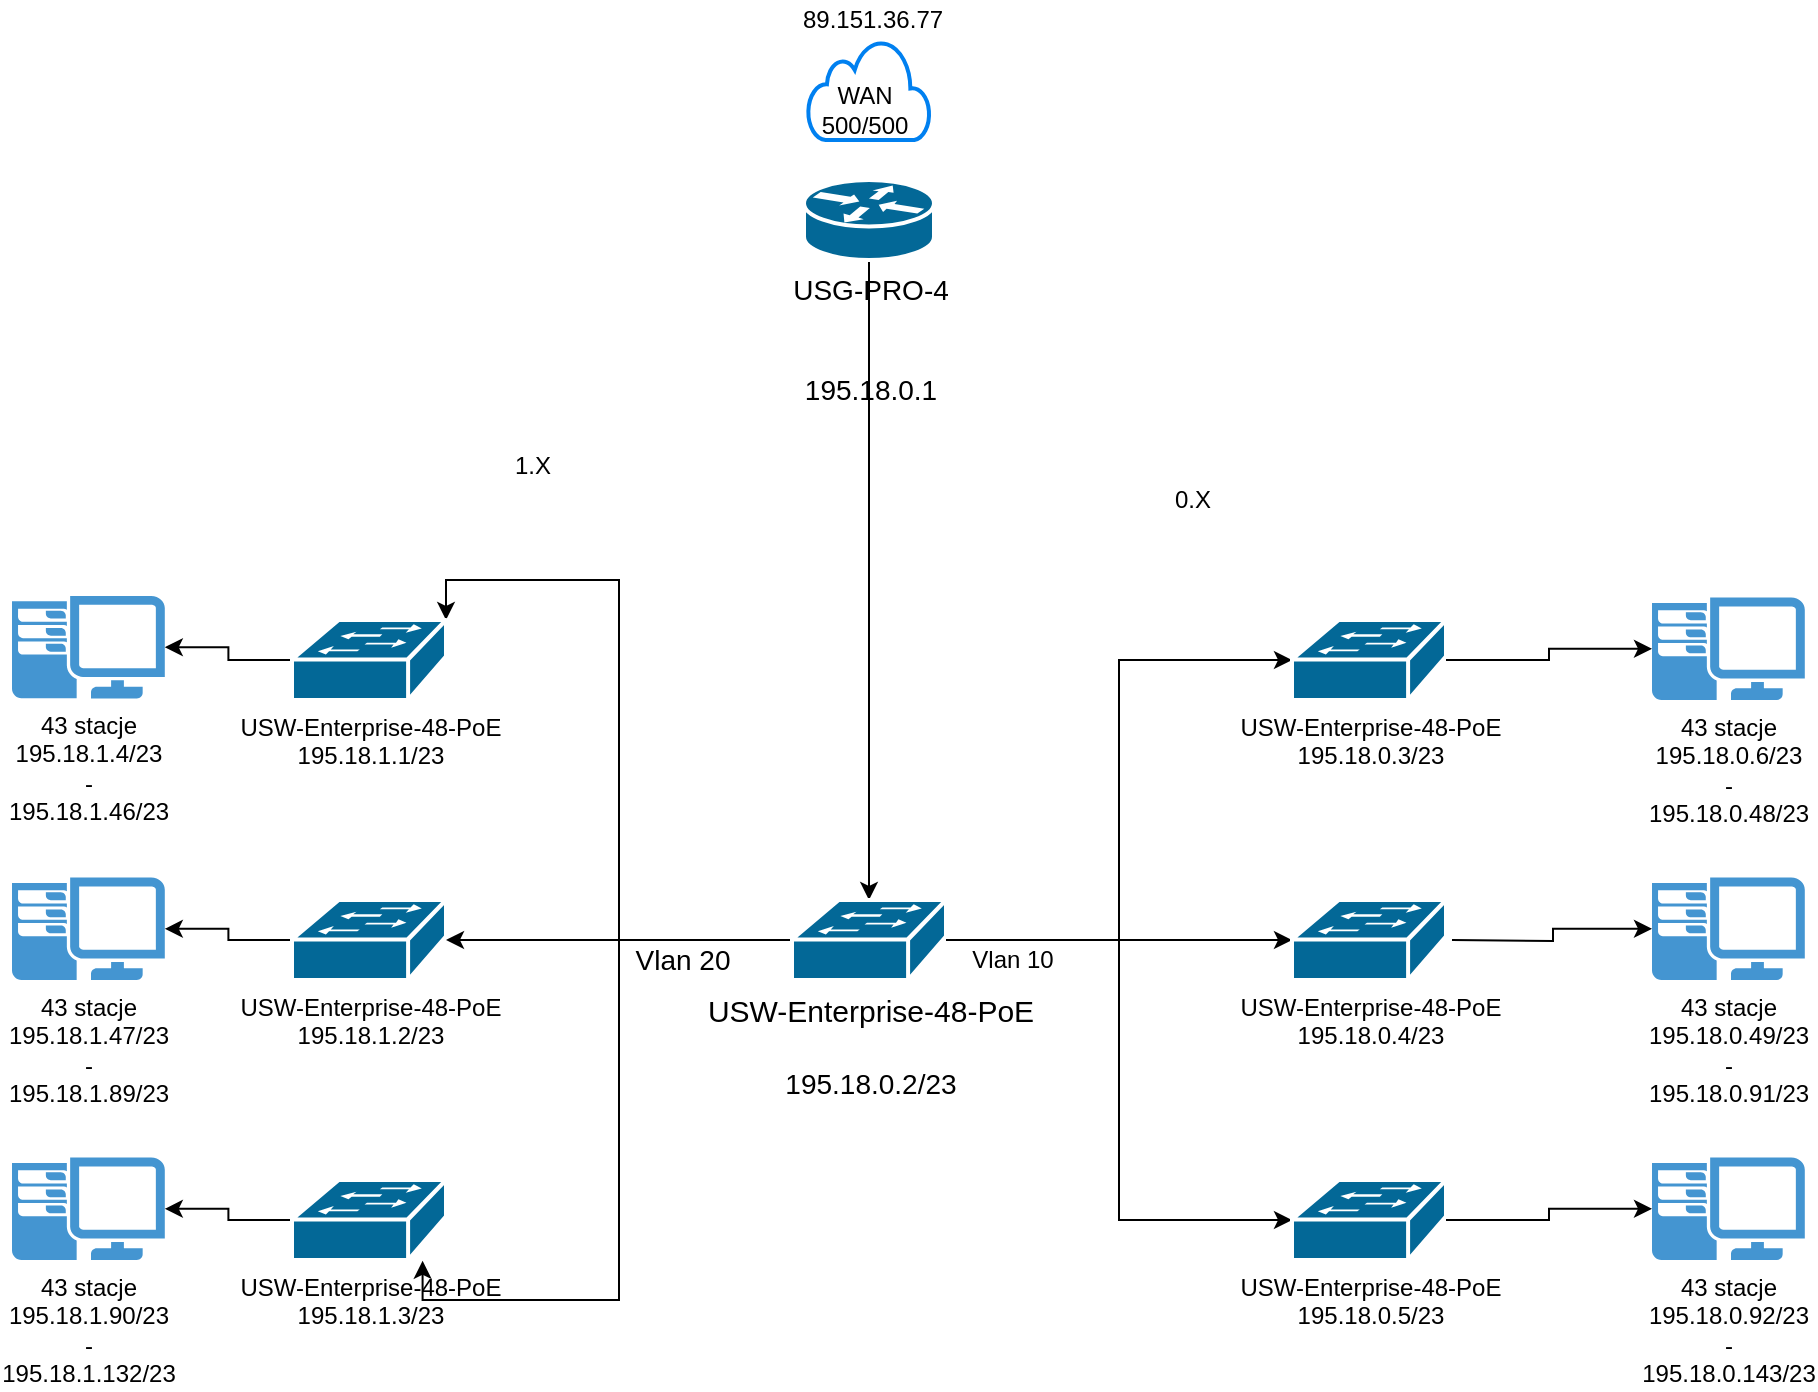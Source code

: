 <mxfile version="15.4.0" type="github">
  <diagram id="f6o2FOGRASFLj1vxCPKE" name="Page-1">
    <mxGraphModel dx="1422" dy="734" grid="1" gridSize="10" guides="1" tooltips="1" connect="1" arrows="1" fold="1" page="1" pageScale="1" pageWidth="827" pageHeight="1169" math="0" shadow="0">
      <root>
        <mxCell id="0" />
        <mxCell id="1" parent="0" />
        <mxCell id="o_KLARVnYL17PYb3-e0V-1" value="" style="html=1;verticalLabelPosition=bottom;align=center;labelBackgroundColor=#ffffff;verticalAlign=top;strokeWidth=2;strokeColor=#0080F0;shadow=0;dashed=0;shape=mxgraph.ios7.icons.cloud;" parent="1" vertex="1">
          <mxGeometry x="438" y="270" width="61" height="50" as="geometry" />
        </mxCell>
        <mxCell id="o_KLARVnYL17PYb3-e0V-2" value="&lt;div&gt;WAN&lt;/div&gt;&lt;div&gt;500/500&lt;/div&gt;" style="text;html=1;align=center;verticalAlign=middle;resizable=0;points=[];autosize=1;strokeColor=none;fillColor=none;" parent="1" vertex="1">
          <mxGeometry x="436" y="290" width="60" height="30" as="geometry" />
        </mxCell>
        <mxCell id="o_KLARVnYL17PYb3-e0V-3" style="edgeStyle=orthogonalEdgeStyle;rounded=0;orthogonalLoop=1;jettySize=auto;html=1;" parent="1" source="o_KLARVnYL17PYb3-e0V-4" target="o_KLARVnYL17PYb3-e0V-11" edge="1">
          <mxGeometry relative="1" as="geometry" />
        </mxCell>
        <mxCell id="o_KLARVnYL17PYb3-e0V-4" value="&lt;div style=&quot;font-size: 14px&quot;&gt;&lt;font style=&quot;font-size: 14px&quot;&gt;USG-PRO-4&lt;/font&gt;&lt;/div&gt;&lt;div style=&quot;font-size: 14px&quot;&gt;&lt;font style=&quot;font-size: 14px&quot;&gt;&lt;br&gt;&lt;/font&gt;&lt;/div&gt;&lt;div style=&quot;font-size: 14px&quot;&gt;&lt;font style=&quot;font-size: 14px&quot;&gt;&lt;br&gt;&lt;/font&gt;&lt;/div&gt;&lt;div style=&quot;font-size: 14px&quot;&gt;&lt;font style=&quot;font-size: 14px&quot;&gt;195.18.0.1&lt;br&gt;&lt;/font&gt;&lt;/div&gt;" style="shape=mxgraph.cisco.routers.router;sketch=0;html=1;pointerEvents=1;dashed=0;fillColor=#036897;strokeColor=#ffffff;strokeWidth=2;verticalLabelPosition=bottom;verticalAlign=top;align=center;outlineConnect=0;" parent="1" vertex="1">
          <mxGeometry x="436" y="340" width="65" height="40" as="geometry" />
        </mxCell>
        <mxCell id="o_KLARVnYL17PYb3-e0V-5" style="edgeStyle=orthogonalEdgeStyle;rounded=0;orthogonalLoop=1;jettySize=auto;html=1;" parent="1" source="o_KLARVnYL17PYb3-e0V-11" target="o_KLARVnYL17PYb3-e0V-15" edge="1">
          <mxGeometry relative="1" as="geometry" />
        </mxCell>
        <mxCell id="o_KLARVnYL17PYb3-e0V-6" style="edgeStyle=orthogonalEdgeStyle;rounded=0;orthogonalLoop=1;jettySize=auto;html=1;entryX=1;entryY=0;entryDx=0;entryDy=0;entryPerimeter=0;" parent="1" source="o_KLARVnYL17PYb3-e0V-11" target="o_KLARVnYL17PYb3-e0V-19" edge="1">
          <mxGeometry relative="1" as="geometry" />
        </mxCell>
        <mxCell id="o_KLARVnYL17PYb3-e0V-7" style="edgeStyle=orthogonalEdgeStyle;rounded=0;orthogonalLoop=1;jettySize=auto;html=1;" parent="1" source="o_KLARVnYL17PYb3-e0V-11" target="o_KLARVnYL17PYb3-e0V-21" edge="1">
          <mxGeometry relative="1" as="geometry" />
        </mxCell>
        <mxCell id="o_KLARVnYL17PYb3-e0V-8" style="edgeStyle=orthogonalEdgeStyle;rounded=0;orthogonalLoop=1;jettySize=auto;html=1;entryX=0.848;entryY=1.01;entryDx=0;entryDy=0;entryPerimeter=0;" parent="1" source="o_KLARVnYL17PYb3-e0V-11" target="o_KLARVnYL17PYb3-e0V-23" edge="1">
          <mxGeometry relative="1" as="geometry" />
        </mxCell>
        <mxCell id="o_KLARVnYL17PYb3-e0V-9" style="edgeStyle=orthogonalEdgeStyle;rounded=0;orthogonalLoop=1;jettySize=auto;html=1;entryX=0;entryY=0.5;entryDx=0;entryDy=0;entryPerimeter=0;" parent="1" source="o_KLARVnYL17PYb3-e0V-11" target="o_KLARVnYL17PYb3-e0V-13" edge="1">
          <mxGeometry relative="1" as="geometry" />
        </mxCell>
        <mxCell id="o_KLARVnYL17PYb3-e0V-10" style="edgeStyle=orthogonalEdgeStyle;rounded=0;orthogonalLoop=1;jettySize=auto;html=1;entryX=0;entryY=0.5;entryDx=0;entryDy=0;entryPerimeter=0;" parent="1" source="o_KLARVnYL17PYb3-e0V-11" target="o_KLARVnYL17PYb3-e0V-17" edge="1">
          <mxGeometry relative="1" as="geometry" />
        </mxCell>
        <mxCell id="o_KLARVnYL17PYb3-e0V-11" value="&lt;div style=&quot;font-size: 15px&quot;&gt;&lt;font style=&quot;font-size: 15px&quot;&gt;&lt;span class=&quot;product-current-sku&quot;&gt;USW-Enterprise-48-PoE&lt;br&gt;&lt;/span&gt;&lt;/font&gt;&lt;/div&gt;&lt;div style=&quot;font-size: 15px&quot;&gt;&lt;br&gt;&lt;/div&gt;&lt;span style=&quot;font-size: 14px&quot;&gt;195.18.0.2/23&lt;/span&gt;&lt;font style=&quot;font-size: 15px&quot;&gt;&lt;br&gt;&lt;/font&gt;" style="shape=mxgraph.cisco.switches.workgroup_switch;sketch=0;html=1;pointerEvents=1;dashed=0;fillColor=#036897;strokeColor=#ffffff;strokeWidth=2;verticalLabelPosition=bottom;verticalAlign=top;align=center;outlineConnect=0;" parent="1" vertex="1">
          <mxGeometry x="430" y="700" width="77" height="40" as="geometry" />
        </mxCell>
        <mxCell id="o_KLARVnYL17PYb3-e0V-12" value="" style="edgeStyle=orthogonalEdgeStyle;rounded=0;orthogonalLoop=1;jettySize=auto;html=1;" parent="1" source="o_KLARVnYL17PYb3-e0V-13" target="o_KLARVnYL17PYb3-e0V-27" edge="1">
          <mxGeometry relative="1" as="geometry" />
        </mxCell>
        <mxCell id="o_KLARVnYL17PYb3-e0V-13" value="&lt;span class=&quot;product-current-sku&quot;&gt;USW-Enterprise-48-PoE&lt;br&gt;195.18.0.3/23&lt;br&gt;&lt;/span&gt;" style="shape=mxgraph.cisco.switches.workgroup_switch;sketch=0;html=1;pointerEvents=1;dashed=0;fillColor=#036897;strokeColor=#ffffff;strokeWidth=2;verticalLabelPosition=bottom;verticalAlign=top;align=center;outlineConnect=0;" parent="1" vertex="1">
          <mxGeometry x="680" y="560" width="77" height="40" as="geometry" />
        </mxCell>
        <mxCell id="o_KLARVnYL17PYb3-e0V-14" value="" style="edgeStyle=orthogonalEdgeStyle;rounded=0;orthogonalLoop=1;jettySize=auto;html=1;" parent="1" target="o_KLARVnYL17PYb3-e0V-28" edge="1">
          <mxGeometry relative="1" as="geometry">
            <mxPoint x="760" y="720" as="sourcePoint" />
          </mxGeometry>
        </mxCell>
        <mxCell id="o_KLARVnYL17PYb3-e0V-15" value="&lt;span class=&quot;product-current-sku&quot;&gt;USW-Enterprise-48-PoE&lt;br&gt;195.18.0.4/23&lt;br&gt;&lt;/span&gt;" style="shape=mxgraph.cisco.switches.workgroup_switch;sketch=0;html=1;pointerEvents=1;dashed=0;fillColor=#036897;strokeColor=#ffffff;strokeWidth=2;verticalLabelPosition=bottom;verticalAlign=top;align=center;outlineConnect=0;" parent="1" vertex="1">
          <mxGeometry x="680" y="700" width="77" height="40" as="geometry" />
        </mxCell>
        <mxCell id="o_KLARVnYL17PYb3-e0V-16" value="" style="edgeStyle=orthogonalEdgeStyle;rounded=0;orthogonalLoop=1;jettySize=auto;html=1;" parent="1" source="o_KLARVnYL17PYb3-e0V-17" target="o_KLARVnYL17PYb3-e0V-29" edge="1">
          <mxGeometry relative="1" as="geometry" />
        </mxCell>
        <mxCell id="o_KLARVnYL17PYb3-e0V-17" value="&lt;span class=&quot;product-current-sku&quot;&gt;USW-Enterprise-48-PoE&lt;br&gt;195.18.0.5/23&lt;br&gt;&lt;/span&gt;" style="shape=mxgraph.cisco.switches.workgroup_switch;sketch=0;html=1;pointerEvents=1;dashed=0;fillColor=#036897;strokeColor=#ffffff;strokeWidth=2;verticalLabelPosition=bottom;verticalAlign=top;align=center;outlineConnect=0;" parent="1" vertex="1">
          <mxGeometry x="680" y="840" width="77" height="40" as="geometry" />
        </mxCell>
        <mxCell id="o_KLARVnYL17PYb3-e0V-18" value="" style="edgeStyle=orthogonalEdgeStyle;rounded=0;orthogonalLoop=1;jettySize=auto;html=1;" parent="1" source="o_KLARVnYL17PYb3-e0V-19" target="o_KLARVnYL17PYb3-e0V-24" edge="1">
          <mxGeometry relative="1" as="geometry" />
        </mxCell>
        <mxCell id="o_KLARVnYL17PYb3-e0V-19" value="USW-Enterprise-48-PoE&lt;br&gt;195.18.1.1/23" style="shape=mxgraph.cisco.switches.workgroup_switch;sketch=0;html=1;pointerEvents=1;dashed=0;fillColor=#036897;strokeColor=#ffffff;strokeWidth=2;verticalLabelPosition=bottom;verticalAlign=top;align=center;outlineConnect=0;" parent="1" vertex="1">
          <mxGeometry x="180" y="560" width="77" height="40" as="geometry" />
        </mxCell>
        <mxCell id="o_KLARVnYL17PYb3-e0V-20" value="" style="edgeStyle=orthogonalEdgeStyle;rounded=0;orthogonalLoop=1;jettySize=auto;html=1;" parent="1" source="o_KLARVnYL17PYb3-e0V-21" target="o_KLARVnYL17PYb3-e0V-25" edge="1">
          <mxGeometry relative="1" as="geometry" />
        </mxCell>
        <mxCell id="o_KLARVnYL17PYb3-e0V-21" value="USW-Enterprise-48-PoE&lt;br&gt;195.18.1.2/23" style="shape=mxgraph.cisco.switches.workgroup_switch;sketch=0;html=1;pointerEvents=1;dashed=0;fillColor=#036897;strokeColor=#ffffff;strokeWidth=2;verticalLabelPosition=bottom;verticalAlign=top;align=center;outlineConnect=0;" parent="1" vertex="1">
          <mxGeometry x="180" y="700" width="77" height="40" as="geometry" />
        </mxCell>
        <mxCell id="o_KLARVnYL17PYb3-e0V-22" value="" style="edgeStyle=orthogonalEdgeStyle;rounded=0;orthogonalLoop=1;jettySize=auto;html=1;" parent="1" source="o_KLARVnYL17PYb3-e0V-23" target="o_KLARVnYL17PYb3-e0V-26" edge="1">
          <mxGeometry relative="1" as="geometry" />
        </mxCell>
        <mxCell id="o_KLARVnYL17PYb3-e0V-23" value="&lt;span class=&quot;product-current-sku&quot;&gt;USW-Enterprise-48-PoE&lt;br&gt;195.18.1.3&lt;span&gt;/23&lt;/span&gt;&lt;br&gt;&lt;br&gt;&lt;/span&gt;" style="shape=mxgraph.cisco.switches.workgroup_switch;sketch=0;html=1;pointerEvents=1;dashed=0;fillColor=#036897;strokeColor=#ffffff;strokeWidth=2;verticalLabelPosition=bottom;verticalAlign=top;align=center;outlineConnect=0;" parent="1" vertex="1">
          <mxGeometry x="180" y="840" width="77" height="40" as="geometry" />
        </mxCell>
        <mxCell id="o_KLARVnYL17PYb3-e0V-24" value="43 stacje&lt;br&gt;195.18.1.4/23&lt;br&gt;-&lt;br&gt;195.18.1.46/23" style="pointerEvents=1;shadow=0;dashed=0;html=1;strokeColor=none;fillColor=#4495D1;labelPosition=center;verticalLabelPosition=bottom;verticalAlign=top;align=center;outlineConnect=0;shape=mxgraph.veeam.2d.workstation;" parent="1" vertex="1">
          <mxGeometry x="40" y="548" width="76.4" height="51.2" as="geometry" />
        </mxCell>
        <mxCell id="o_KLARVnYL17PYb3-e0V-25" value="43 stacje&lt;br&gt;195.18.1.47/23&lt;br&gt;-&lt;br&gt;195.18.1.89/23" style="pointerEvents=1;shadow=0;dashed=0;html=1;strokeColor=none;fillColor=#4495D1;labelPosition=center;verticalLabelPosition=bottom;verticalAlign=top;align=center;outlineConnect=0;shape=mxgraph.veeam.2d.workstation;" parent="1" vertex="1">
          <mxGeometry x="40" y="688.8" width="76.4" height="51.2" as="geometry" />
        </mxCell>
        <mxCell id="o_KLARVnYL17PYb3-e0V-26" value="43 stacje&lt;br&gt;195.18.1.90/23&lt;br&gt;-&lt;br&gt;195.18.1.132/23" style="pointerEvents=1;shadow=0;dashed=0;html=1;strokeColor=none;fillColor=#4495D1;labelPosition=center;verticalLabelPosition=bottom;verticalAlign=top;align=center;outlineConnect=0;shape=mxgraph.veeam.2d.workstation;" parent="1" vertex="1">
          <mxGeometry x="40" y="828.8" width="76.4" height="51.2" as="geometry" />
        </mxCell>
        <mxCell id="o_KLARVnYL17PYb3-e0V-27" value="43 stacje&lt;br&gt;195.18.0.6/23&lt;br&gt;-&lt;br&gt;195.18.0.48/23" style="pointerEvents=1;shadow=0;dashed=0;html=1;strokeColor=none;fillColor=#4495D1;labelPosition=center;verticalLabelPosition=bottom;verticalAlign=top;align=center;outlineConnect=0;shape=mxgraph.veeam.2d.workstation;" parent="1" vertex="1">
          <mxGeometry x="860" y="548.8" width="76.4" height="51.2" as="geometry" />
        </mxCell>
        <mxCell id="o_KLARVnYL17PYb3-e0V-28" value="43 stacje&lt;br&gt;195.18.0.49/23&lt;br&gt;-&lt;br&gt;195.18.0.91/23" style="pointerEvents=1;shadow=0;dashed=0;html=1;strokeColor=none;fillColor=#4495D1;labelPosition=center;verticalLabelPosition=bottom;verticalAlign=top;align=center;outlineConnect=0;shape=mxgraph.veeam.2d.workstation;" parent="1" vertex="1">
          <mxGeometry x="860" y="688.8" width="76.4" height="51.2" as="geometry" />
        </mxCell>
        <mxCell id="o_KLARVnYL17PYb3-e0V-29" value="43 stacje&lt;br&gt;195.18.0.92/23&lt;br&gt;-&lt;br&gt;195.18.0.143/23" style="pointerEvents=1;shadow=0;dashed=0;html=1;strokeColor=none;fillColor=#4495D1;labelPosition=center;verticalLabelPosition=bottom;verticalAlign=top;align=center;outlineConnect=0;shape=mxgraph.veeam.2d.workstation;" parent="1" vertex="1">
          <mxGeometry x="860" y="828.8" width="76.4" height="51.2" as="geometry" />
        </mxCell>
        <mxCell id="o_KLARVnYL17PYb3-e0V-30" value="89.151.36.77" style="text;html=1;align=center;verticalAlign=middle;resizable=0;points=[];autosize=1;strokeColor=none;fillColor=none;" parent="1" vertex="1">
          <mxGeometry x="425" y="250" width="90" height="20" as="geometry" />
        </mxCell>
        <mxCell id="o_KLARVnYL17PYb3-e0V-31" value="&lt;font style=&quot;font-size: 14px&quot;&gt;Vlan 20&lt;br&gt;&lt;/font&gt;" style="text;html=1;align=center;verticalAlign=middle;resizable=0;points=[];autosize=1;strokeColor=none;fillColor=none;" parent="1" vertex="1">
          <mxGeometry x="345" y="720" width="60" height="20" as="geometry" />
        </mxCell>
        <mxCell id="o_KLARVnYL17PYb3-e0V-32" value="Vlan 10" style="text;html=1;align=center;verticalAlign=middle;resizable=0;points=[];autosize=1;strokeColor=none;fillColor=none;" parent="1" vertex="1">
          <mxGeometry x="510" y="720" width="60" height="20" as="geometry" />
        </mxCell>
        <mxCell id="o_KLARVnYL17PYb3-e0V-37" value="0.X" style="text;html=1;align=center;verticalAlign=middle;resizable=0;points=[];autosize=1;strokeColor=none;fillColor=none;" parent="1" vertex="1">
          <mxGeometry x="615" y="490" width="30" height="20" as="geometry" />
        </mxCell>
        <mxCell id="o_KLARVnYL17PYb3-e0V-38" value="&lt;div&gt;1.X&lt;/div&gt;&lt;div&gt;&lt;br&gt;&lt;/div&gt;" style="text;html=1;align=center;verticalAlign=middle;resizable=0;points=[];autosize=1;strokeColor=none;fillColor=none;" parent="1" vertex="1">
          <mxGeometry x="285" y="475" width="30" height="30" as="geometry" />
        </mxCell>
      </root>
    </mxGraphModel>
  </diagram>
</mxfile>
